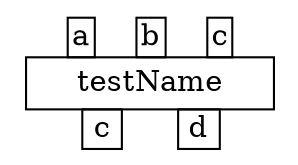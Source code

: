 digraph {
    test [shape=plaintext
         ,label=<<TABLE BORDER="0" CELLBORDER="0" CELLSPACING="0" CELLPADDING="0"><TR><TD><TABLE BORDER="0" CELLBORDER="0" CELLSPACING="0" CELLPADDING="0"><TR><TD WIDTH="20"></TD> <TD PORT="a" BORDER="1" CELLPADDING="1">a</TD> <TD WIDTH="20"></TD> <TD PORT="b" BORDER="1" CELLPADDING="1">b</TD> <TD WIDTH="20"></TD> <TD PORT="c" BORDER="1" CELLPADDING="1">c</TD> <TD WIDTH="20"></TD></TR></TABLE></TD></TR>
                                                                                  <TR><TD BORDER="1" CELLPADDING="4">testName</TD></TR>
                                                                                  <TR><TD><TABLE BORDER="0" CELLBORDER="0" CELLSPACING="0" CELLPADDING="0"><TR><TD WIDTH="20"></TD> <TD PORT="c" BORDER="1" CELLPADDING="1">c</TD> <TD WIDTH="20"></TD> <TD PORT="d" BORDER="1" CELLPADDING="1">d</TD> <TD WIDTH="20"></TD></TR></TABLE></TD></TR></TABLE>>];
}